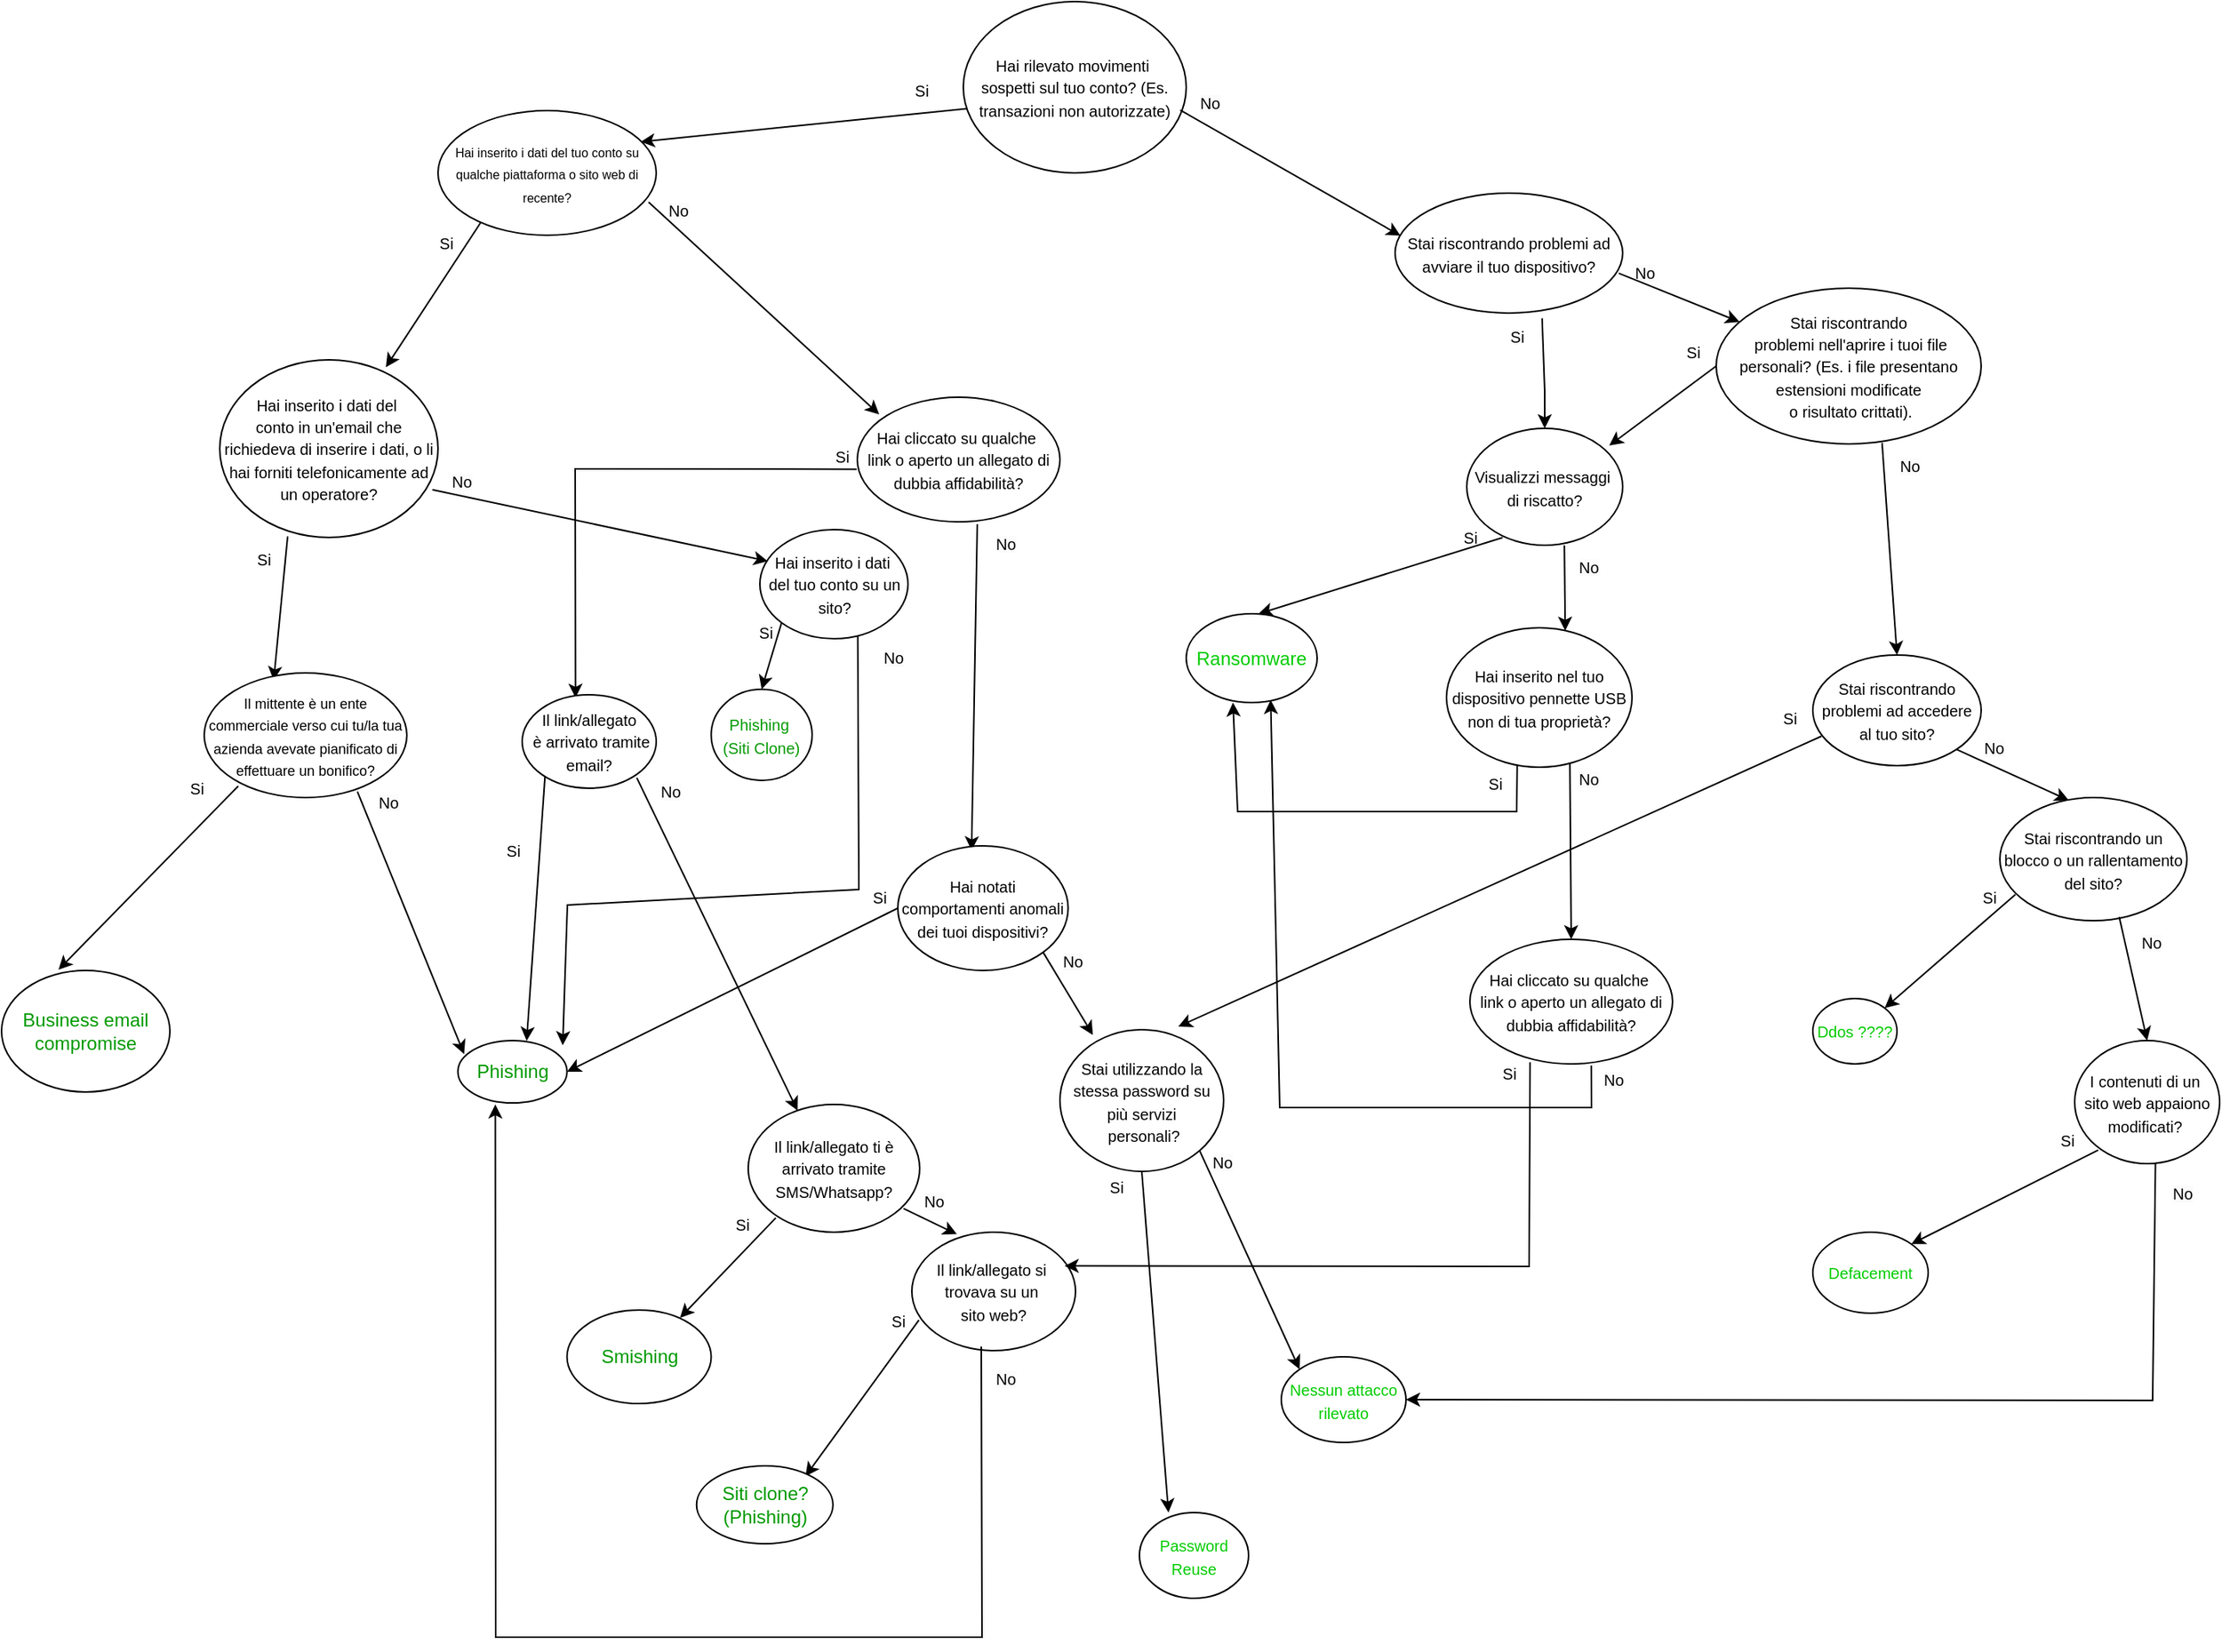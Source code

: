 <mxfile version="24.6.5" type="github">
  <diagram name="Pagina-1" id="C2TrevC_rkaqsCcJrRxx">
    <mxGraphModel dx="2033" dy="1589" grid="1" gridSize="10" guides="1" tooltips="1" connect="1" arrows="1" fold="1" page="1" pageScale="1" pageWidth="827" pageHeight="1169" math="0" shadow="0">
      <root>
        <mxCell id="0" />
        <mxCell id="1" parent="0" />
        <mxCell id="TMiehQ8rS3ajYmThUONe-1" value="&lt;font style=&quot;font-size: 10px;&quot;&gt;Hai rilevato movimenti&amp;nbsp;&lt;/font&gt;&lt;div&gt;&lt;font style=&quot;font-size: 10px;&quot;&gt;sospetti sul tuo conto? (Es. transazioni non autorizzate)&lt;/font&gt;&lt;/div&gt;" style="ellipse;whiteSpace=wrap;html=1;" parent="1" vertex="1">
          <mxGeometry x="467" y="-90" width="143" height="110" as="geometry" />
        </mxCell>
        <mxCell id="TMiehQ8rS3ajYmThUONe-2" value="&lt;span style=&quot;font-size: 10px;&quot;&gt;Stai riscontrando problemi ad avviare il tuo dispositivo?&lt;/span&gt;" style="ellipse;whiteSpace=wrap;html=1;" parent="1" vertex="1">
          <mxGeometry x="744" y="33" width="146" height="77" as="geometry" />
        </mxCell>
        <mxCell id="TMiehQ8rS3ajYmThUONe-3" value="&lt;font style=&quot;font-size: 8px;&quot;&gt;Hai inserito i dati del tuo conto su qualche piattaforma o sito web di recente?&lt;/font&gt;" style="ellipse;whiteSpace=wrap;html=1;" parent="1" vertex="1">
          <mxGeometry x="130" y="-20" width="140" height="80" as="geometry" />
        </mxCell>
        <mxCell id="TMiehQ8rS3ajYmThUONe-4" value="" style="endArrow=classic;html=1;rounded=0;exitX=0.016;exitY=0.625;exitDx=0;exitDy=0;exitPerimeter=0;entryX=0.929;entryY=0.25;entryDx=0;entryDy=0;entryPerimeter=0;" parent="1" source="TMiehQ8rS3ajYmThUONe-1" target="TMiehQ8rS3ajYmThUONe-3" edge="1">
          <mxGeometry width="50" height="50" relative="1" as="geometry">
            <mxPoint x="330" y="200" as="sourcePoint" />
            <mxPoint x="300" y="130" as="targetPoint" />
          </mxGeometry>
        </mxCell>
        <mxCell id="TMiehQ8rS3ajYmThUONe-5" value="" style="endArrow=classic;html=1;rounded=0;exitX=0.973;exitY=0.633;exitDx=0;exitDy=0;exitPerimeter=0;entryX=0.024;entryY=0.355;entryDx=0;entryDy=0;entryPerimeter=0;" parent="1" source="TMiehQ8rS3ajYmThUONe-1" target="TMiehQ8rS3ajYmThUONe-2" edge="1">
          <mxGeometry width="50" height="50" relative="1" as="geometry">
            <mxPoint x="483" y="130" as="sourcePoint" />
            <mxPoint x="420" y="152" as="targetPoint" />
          </mxGeometry>
        </mxCell>
        <mxCell id="TMiehQ8rS3ajYmThUONe-6" value="&lt;font style=&quot;font-size: 10px;&quot;&gt;Si&lt;/font&gt;" style="text;html=1;align=center;verticalAlign=middle;resizable=0;points=[];autosize=1;strokeColor=none;fillColor=none;" parent="1" vertex="1">
          <mxGeometry x="425" y="-48" width="30" height="30" as="geometry" />
        </mxCell>
        <mxCell id="TMiehQ8rS3ajYmThUONe-7" value="&lt;span style=&quot;color: rgb(0, 0, 0); font-family: Helvetica; font-size: 10px; font-style: normal; font-variant-ligatures: normal; font-variant-caps: normal; font-weight: 400; letter-spacing: normal; orphans: 2; text-align: center; text-indent: 0px; text-transform: none; widows: 2; word-spacing: 0px; -webkit-text-stroke-width: 0px; white-space: nowrap; background-color: rgb(251, 251, 251); text-decoration-thickness: initial; text-decoration-style: initial; text-decoration-color: initial; display: inline !important; float: none;&quot;&gt;No&lt;/span&gt;" style="text;whiteSpace=wrap;html=1;" parent="1" vertex="1">
          <mxGeometry x="617" y="-39" width="20" height="18" as="geometry" />
        </mxCell>
        <mxCell id="TMiehQ8rS3ajYmThUONe-8" value="&lt;font style=&quot;font-size: 10px;&quot;&gt;Si&lt;/font&gt;" style="text;html=1;align=center;verticalAlign=middle;resizable=0;points=[];autosize=1;strokeColor=none;fillColor=none;" parent="1" vertex="1">
          <mxGeometry x="120" y="50" width="30" height="30" as="geometry" />
        </mxCell>
        <mxCell id="TMiehQ8rS3ajYmThUONe-9" value="" style="endArrow=classic;html=1;rounded=0;exitX=0.195;exitY=0.9;exitDx=0;exitDy=0;exitPerimeter=0;entryX=0.761;entryY=0.042;entryDx=0;entryDy=0;entryPerimeter=0;" parent="1" source="TMiehQ8rS3ajYmThUONe-3" edge="1" target="_5rvxyNiYHPKeLXy1PwG-7">
          <mxGeometry width="50" height="50" relative="1" as="geometry">
            <mxPoint x="202" y="160" as="sourcePoint" />
            <mxPoint x="160" y="200" as="targetPoint" />
          </mxGeometry>
        </mxCell>
        <mxCell id="_5rvxyNiYHPKeLXy1PwG-1" value="&lt;font style=&quot;font-size: 10px;&quot;&gt;Si&lt;/font&gt;" style="text;html=1;align=center;verticalAlign=middle;resizable=0;points=[];autosize=1;strokeColor=none;fillColor=none;" vertex="1" parent="1">
          <mxGeometry x="920" y="120" width="30" height="30" as="geometry" />
        </mxCell>
        <mxCell id="_5rvxyNiYHPKeLXy1PwG-2" value="" style="endArrow=classic;html=1;rounded=0;exitX=0.646;exitY=1.043;exitDx=0;exitDy=0;exitPerimeter=0;entryX=0.5;entryY=0;entryDx=0;entryDy=0;" edge="1" parent="1" source="TMiehQ8rS3ajYmThUONe-2" target="_5rvxyNiYHPKeLXy1PwG-59">
          <mxGeometry width="50" height="50" relative="1" as="geometry">
            <mxPoint x="575.5" y="166" as="sourcePoint" />
            <mxPoint x="560" y="211" as="targetPoint" />
            <Array as="points">
              <mxPoint x="840" y="160" />
            </Array>
          </mxGeometry>
        </mxCell>
        <mxCell id="_5rvxyNiYHPKeLXy1PwG-3" value="&lt;span style=&quot;color: rgb(0, 0, 0); font-family: Helvetica; font-size: 10px; font-style: normal; font-variant-ligatures: normal; font-variant-caps: normal; font-weight: 400; letter-spacing: normal; orphans: 2; text-align: center; text-indent: 0px; text-transform: none; widows: 2; word-spacing: 0px; -webkit-text-stroke-width: 0px; white-space: nowrap; background-color: rgb(251, 251, 251); text-decoration-thickness: initial; text-decoration-style: initial; text-decoration-color: initial; display: inline !important; float: none;&quot;&gt;No&lt;/span&gt;" style="text;whiteSpace=wrap;html=1;" vertex="1" parent="1">
          <mxGeometry x="275.88" y="30" width="20" height="20" as="geometry" />
        </mxCell>
        <mxCell id="_5rvxyNiYHPKeLXy1PwG-5" value="" style="endArrow=classic;html=1;rounded=0;exitX=0.965;exitY=0.735;exitDx=0;exitDy=0;exitPerimeter=0;entryX=0.108;entryY=0.138;entryDx=0;entryDy=0;entryPerimeter=0;" edge="1" parent="1" source="TMiehQ8rS3ajYmThUONe-3" target="_5rvxyNiYHPKeLXy1PwG-6">
          <mxGeometry width="50" height="50" relative="1" as="geometry">
            <mxPoint x="287" y="160" as="sourcePoint" />
            <mxPoint x="310" y="200" as="targetPoint" />
          </mxGeometry>
        </mxCell>
        <mxCell id="_5rvxyNiYHPKeLXy1PwG-6" value="&lt;span style=&quot;font-size: 10px;&quot;&gt;Hai cliccato su qualche&amp;nbsp;&lt;/span&gt;&lt;div&gt;&lt;span style=&quot;font-size: 10px;&quot;&gt;link o aperto un allegato di dubbia affidabilità?&lt;/span&gt;&lt;/div&gt;" style="ellipse;whiteSpace=wrap;html=1;" vertex="1" parent="1">
          <mxGeometry x="399" y="164" width="130" height="80" as="geometry" />
        </mxCell>
        <mxCell id="_5rvxyNiYHPKeLXy1PwG-7" value="&lt;font style=&quot;font-size: 10px;&quot;&gt;Hai inserito i dati del&amp;nbsp;&lt;/font&gt;&lt;div&gt;&lt;font style=&quot;font-size: 10px;&quot;&gt;conto in un&#39;email che richiedeva di inserire&amp;nbsp;&lt;/font&gt;&lt;span style=&quot;font-size: 10px; background-color: initial;&quot;&gt;i dati, o li hai forniti telefonicamente ad un operatore?&lt;/span&gt;&lt;/div&gt;" style="ellipse;whiteSpace=wrap;html=1;" vertex="1" parent="1">
          <mxGeometry x="-10" y="140" width="140" height="114" as="geometry" />
        </mxCell>
        <mxCell id="_5rvxyNiYHPKeLXy1PwG-8" value="&lt;span style=&quot;color: rgb(0, 0, 0); font-family: Helvetica; font-size: 10px; font-style: normal; font-variant-ligatures: normal; font-variant-caps: normal; font-weight: 400; letter-spacing: normal; orphans: 2; text-align: center; text-indent: 0px; text-transform: none; widows: 2; word-spacing: 0px; -webkit-text-stroke-width: 0px; white-space: nowrap; background-color: rgb(251, 251, 251); text-decoration-thickness: initial; text-decoration-style: initial; text-decoration-color: initial; display: inline !important; float: none;&quot;&gt;No&lt;/span&gt;" style="text;whiteSpace=wrap;html=1;" vertex="1" parent="1">
          <mxGeometry x="896" y="70" width="20" height="20" as="geometry" />
        </mxCell>
        <mxCell id="_5rvxyNiYHPKeLXy1PwG-10" value="" style="endArrow=classic;html=1;rounded=0;exitX=0.983;exitY=0.668;exitDx=0;exitDy=0;exitPerimeter=0;" edge="1" parent="1" source="TMiehQ8rS3ajYmThUONe-2" target="_5rvxyNiYHPKeLXy1PwG-119">
          <mxGeometry width="50" height="50" relative="1" as="geometry">
            <mxPoint x="700" y="173" as="sourcePoint" />
            <mxPoint x="732" y="217" as="targetPoint" />
          </mxGeometry>
        </mxCell>
        <mxCell id="_5rvxyNiYHPKeLXy1PwG-11" value="" style="endArrow=classic;html=1;rounded=0;exitX=-0.003;exitY=0.578;exitDx=0;exitDy=0;exitPerimeter=0;entryX=0.398;entryY=0.032;entryDx=0;entryDy=0;entryPerimeter=0;" edge="1" parent="1" source="_5rvxyNiYHPKeLXy1PwG-6" target="_5rvxyNiYHPKeLXy1PwG-27">
          <mxGeometry width="50" height="50" relative="1" as="geometry">
            <mxPoint x="330" y="253" as="sourcePoint" />
            <mxPoint x="320" y="310" as="targetPoint" />
            <Array as="points">
              <mxPoint x="218" y="210" />
            </Array>
          </mxGeometry>
        </mxCell>
        <mxCell id="_5rvxyNiYHPKeLXy1PwG-13" value="&lt;span style=&quot;font-size: 10px;&quot;&gt;Hai inserito i dati&amp;nbsp;&lt;/span&gt;&lt;div&gt;&lt;span style=&quot;font-size: 10px;&quot;&gt;del tuo conto su un sito?&lt;/span&gt;&lt;/div&gt;" style="ellipse;whiteSpace=wrap;html=1;" vertex="1" parent="1">
          <mxGeometry x="336.5" y="249" width="95" height="70" as="geometry" />
        </mxCell>
        <mxCell id="_5rvxyNiYHPKeLXy1PwG-14" value="" style="endArrow=classic;html=1;rounded=0;exitX=0.311;exitY=0.994;exitDx=0;exitDy=0;exitPerimeter=0;entryX=0.343;entryY=0.06;entryDx=0;entryDy=0;entryPerimeter=0;" edge="1" parent="1" source="_5rvxyNiYHPKeLXy1PwG-7" target="_5rvxyNiYHPKeLXy1PwG-15">
          <mxGeometry width="50" height="50" relative="1" as="geometry">
            <mxPoint x="72" y="274" as="sourcePoint" />
            <mxPoint x="68" y="319" as="targetPoint" />
          </mxGeometry>
        </mxCell>
        <mxCell id="_5rvxyNiYHPKeLXy1PwG-15" value="&lt;font style=&quot;font-size: 9px;&quot;&gt;Il mittente è un ente commerciale verso cui tu/la tua azienda avevate pianificato di effettuare un bonifico?&lt;/font&gt;" style="ellipse;whiteSpace=wrap;html=1;" vertex="1" parent="1">
          <mxGeometry x="-20" y="341" width="130" height="80" as="geometry" />
        </mxCell>
        <mxCell id="_5rvxyNiYHPKeLXy1PwG-16" value="&lt;font style=&quot;font-size: 10px;&quot;&gt;Si&lt;/font&gt;" style="text;html=1;align=center;verticalAlign=middle;resizable=0;points=[];autosize=1;strokeColor=none;fillColor=none;" vertex="1" parent="1">
          <mxGeometry x="3" y="253" width="30" height="30" as="geometry" />
        </mxCell>
        <mxCell id="_5rvxyNiYHPKeLXy1PwG-18" value="" style="endArrow=classic;html=1;rounded=0;exitX=0.756;exitY=0.952;exitDx=0;exitDy=0;exitPerimeter=0;entryX=0.057;entryY=0.218;entryDx=0;entryDy=0;entryPerimeter=0;" edge="1" parent="1" source="_5rvxyNiYHPKeLXy1PwG-15" target="_5rvxyNiYHPKeLXy1PwG-26">
          <mxGeometry width="50" height="50" relative="1" as="geometry">
            <mxPoint x="147" y="390" as="sourcePoint" />
            <mxPoint x="170" y="430" as="targetPoint" />
          </mxGeometry>
        </mxCell>
        <mxCell id="_5rvxyNiYHPKeLXy1PwG-19" value="" style="endArrow=classic;html=1;rounded=0;exitX=0.974;exitY=0.731;exitDx=0;exitDy=0;exitPerimeter=0;entryX=0.053;entryY=0.289;entryDx=0;entryDy=0;entryPerimeter=0;" edge="1" parent="1" source="_5rvxyNiYHPKeLXy1PwG-7" target="_5rvxyNiYHPKeLXy1PwG-13">
          <mxGeometry width="50" height="50" relative="1" as="geometry">
            <mxPoint x="200" y="260" as="sourcePoint" />
            <mxPoint x="270" y="300" as="targetPoint" />
          </mxGeometry>
        </mxCell>
        <mxCell id="_5rvxyNiYHPKeLXy1PwG-20" value="&lt;span style=&quot;color: rgb(0, 0, 0); font-family: Helvetica; font-size: 10px; font-style: normal; font-variant-ligatures: normal; font-variant-caps: normal; font-weight: 400; letter-spacing: normal; orphans: 2; text-align: center; text-indent: 0px; text-transform: none; widows: 2; word-spacing: 0px; -webkit-text-stroke-width: 0px; white-space: nowrap; background-color: rgb(251, 251, 251); text-decoration-thickness: initial; text-decoration-style: initial; text-decoration-color: initial; display: inline !important; float: none;&quot;&gt;No&lt;/span&gt;" style="text;whiteSpace=wrap;html=1;" vertex="1" parent="1">
          <mxGeometry x="137" y="204" width="20" height="20" as="geometry" />
        </mxCell>
        <mxCell id="_5rvxyNiYHPKeLXy1PwG-22" value="&lt;span style=&quot;color: rgb(0, 0, 0); font-family: Helvetica; font-size: 10px; font-style: normal; font-variant-ligatures: normal; font-variant-caps: normal; font-weight: 400; letter-spacing: normal; orphans: 2; text-align: center; text-indent: 0px; text-transform: none; widows: 2; word-spacing: 0px; -webkit-text-stroke-width: 0px; white-space: nowrap; background-color: rgb(251, 251, 251); text-decoration-thickness: initial; text-decoration-style: initial; text-decoration-color: initial; display: inline !important; float: none;&quot;&gt;No&lt;/span&gt;" style="text;whiteSpace=wrap;html=1;" vertex="1" parent="1">
          <mxGeometry x="90" y="410" width="20" height="20" as="geometry" />
        </mxCell>
        <mxCell id="_5rvxyNiYHPKeLXy1PwG-23" value="" style="endArrow=classic;html=1;rounded=0;exitX=0.168;exitY=0.908;exitDx=0;exitDy=0;exitPerimeter=0;entryX=0.338;entryY=-0.006;entryDx=0;entryDy=0;entryPerimeter=0;" edge="1" parent="1" source="_5rvxyNiYHPKeLXy1PwG-15" target="_5rvxyNiYHPKeLXy1PwG-25">
          <mxGeometry width="50" height="50" relative="1" as="geometry">
            <mxPoint x="68" y="395" as="sourcePoint" />
            <mxPoint x="64" y="440" as="targetPoint" />
          </mxGeometry>
        </mxCell>
        <mxCell id="_5rvxyNiYHPKeLXy1PwG-24" value="&lt;font style=&quot;font-size: 10px;&quot;&gt;Si&lt;/font&gt;" style="text;html=1;align=center;verticalAlign=middle;resizable=0;points=[];autosize=1;strokeColor=none;fillColor=none;" vertex="1" parent="1">
          <mxGeometry x="-40" y="400" width="30" height="30" as="geometry" />
        </mxCell>
        <mxCell id="_5rvxyNiYHPKeLXy1PwG-25" value="&lt;font style=&quot;font-size: 12px;&quot; color=&quot;#009900&quot;&gt;Business email compromise&lt;/font&gt;" style="ellipse;whiteSpace=wrap;html=1;" vertex="1" parent="1">
          <mxGeometry x="-150" y="532" width="108" height="78" as="geometry" />
        </mxCell>
        <mxCell id="_5rvxyNiYHPKeLXy1PwG-26" value="&lt;font color=&quot;#009900&quot;&gt;Phishing&lt;/font&gt;" style="ellipse;whiteSpace=wrap;html=1;" vertex="1" parent="1">
          <mxGeometry x="142.76" y="577" width="70" height="40" as="geometry" />
        </mxCell>
        <mxCell id="_5rvxyNiYHPKeLXy1PwG-27" value="&lt;span style=&quot;font-size: 10px;&quot;&gt;Il link/allegato&lt;/span&gt;&lt;div&gt;&lt;span style=&quot;font-size: 10px;&quot;&gt;&amp;nbsp;è arrivato tramite email?&lt;/span&gt;&lt;/div&gt;" style="ellipse;whiteSpace=wrap;html=1;" vertex="1" parent="1">
          <mxGeometry x="184" y="355" width="86" height="60" as="geometry" />
        </mxCell>
        <mxCell id="_5rvxyNiYHPKeLXy1PwG-34" value="&lt;font style=&quot;font-size: 10px;&quot;&gt;Si&lt;/font&gt;" style="text;html=1;align=center;verticalAlign=middle;resizable=0;points=[];autosize=1;strokeColor=none;fillColor=none;" vertex="1" parent="1">
          <mxGeometry x="374" y="186.5" width="30" height="30" as="geometry" />
        </mxCell>
        <mxCell id="_5rvxyNiYHPKeLXy1PwG-35" value="" style="endArrow=classic;html=1;rounded=0;exitX=0.17;exitY=0.878;exitDx=0;exitDy=0;entryX=0.63;entryY=0.005;entryDx=0;entryDy=0;entryPerimeter=0;exitPerimeter=0;" edge="1" parent="1" source="_5rvxyNiYHPKeLXy1PwG-27" target="_5rvxyNiYHPKeLXy1PwG-26">
          <mxGeometry width="50" height="50" relative="1" as="geometry">
            <mxPoint x="284" y="369.5" as="sourcePoint" />
            <mxPoint x="220" y="420" as="targetPoint" />
          </mxGeometry>
        </mxCell>
        <mxCell id="_5rvxyNiYHPKeLXy1PwG-36" value="" style="endArrow=classic;html=1;rounded=0;exitX=0.855;exitY=0.889;exitDx=0;exitDy=0;entryX=0.288;entryY=0.049;entryDx=0;entryDy=0;entryPerimeter=0;exitPerimeter=0;" edge="1" parent="1" source="_5rvxyNiYHPKeLXy1PwG-27" target="_5rvxyNiYHPKeLXy1PwG-37">
          <mxGeometry width="50" height="50" relative="1" as="geometry">
            <mxPoint x="350" y="368.32" as="sourcePoint" />
            <mxPoint x="380" y="420" as="targetPoint" />
          </mxGeometry>
        </mxCell>
        <mxCell id="_5rvxyNiYHPKeLXy1PwG-37" value="&lt;span style=&quot;font-size: 10px;&quot;&gt;Il link/allegato ti è arrivato tramite SMS/Whatsapp?&lt;/span&gt;" style="ellipse;whiteSpace=wrap;html=1;" vertex="1" parent="1">
          <mxGeometry x="329" y="618" width="110" height="82" as="geometry" />
        </mxCell>
        <mxCell id="_5rvxyNiYHPKeLXy1PwG-38" value="&lt;font style=&quot;font-size: 10px;&quot;&gt;Si&lt;/font&gt;" style="text;html=1;align=center;verticalAlign=middle;resizable=0;points=[];autosize=1;strokeColor=none;fillColor=none;" vertex="1" parent="1">
          <mxGeometry x="162.76" y="440" width="30" height="30" as="geometry" />
        </mxCell>
        <mxCell id="_5rvxyNiYHPKeLXy1PwG-39" value="" style="endArrow=classic;html=1;rounded=0;exitX=0.161;exitY=0.888;exitDx=0;exitDy=0;exitPerimeter=0;entryX=0.784;entryY=0.083;entryDx=0;entryDy=0;entryPerimeter=0;" edge="1" parent="1" source="_5rvxyNiYHPKeLXy1PwG-37" target="_5rvxyNiYHPKeLXy1PwG-40">
          <mxGeometry width="50" height="50" relative="1" as="geometry">
            <mxPoint x="366" y="480" as="sourcePoint" />
            <mxPoint x="340" y="530" as="targetPoint" />
          </mxGeometry>
        </mxCell>
        <mxCell id="_5rvxyNiYHPKeLXy1PwG-40" value="&lt;font color=&quot;#009900&quot;&gt;Smishing&lt;/font&gt;" style="ellipse;whiteSpace=wrap;html=1;" vertex="1" parent="1">
          <mxGeometry x="212.76" y="750" width="92.5" height="60" as="geometry" />
        </mxCell>
        <mxCell id="_5rvxyNiYHPKeLXy1PwG-41" value="" style="endArrow=classic;html=1;rounded=0;exitX=0;exitY=1;exitDx=0;exitDy=0;entryX=0.5;entryY=0;entryDx=0;entryDy=0;" edge="1" parent="1" source="_5rvxyNiYHPKeLXy1PwG-13" target="_5rvxyNiYHPKeLXy1PwG-96">
          <mxGeometry width="50" height="50" relative="1" as="geometry">
            <mxPoint x="392" y="350.5" as="sourcePoint" />
            <mxPoint x="300" y="510" as="targetPoint" />
          </mxGeometry>
        </mxCell>
        <mxCell id="_5rvxyNiYHPKeLXy1PwG-44" value="&lt;font style=&quot;font-size: 10px;&quot;&gt;Si&lt;/font&gt;" style="text;html=1;align=center;verticalAlign=middle;resizable=0;points=[];autosize=1;strokeColor=none;fillColor=none;" vertex="1" parent="1">
          <mxGeometry x="324.63" y="299.5" width="30" height="30" as="geometry" />
        </mxCell>
        <mxCell id="_5rvxyNiYHPKeLXy1PwG-45" value="&lt;font style=&quot;font-size: 10px;&quot;&gt;Si&lt;/font&gt;" style="text;html=1;align=center;verticalAlign=middle;resizable=0;points=[];autosize=1;strokeColor=none;fillColor=none;" vertex="1" parent="1">
          <mxGeometry x="310" y="680" width="30" height="30" as="geometry" />
        </mxCell>
        <mxCell id="_5rvxyNiYHPKeLXy1PwG-46" value="&lt;span style=&quot;color: rgb(0, 0, 0); font-family: Helvetica; font-size: 10px; font-style: normal; font-variant-ligatures: normal; font-variant-caps: normal; font-weight: 400; letter-spacing: normal; orphans: 2; text-align: center; text-indent: 0px; text-transform: none; widows: 2; word-spacing: 0px; -webkit-text-stroke-width: 0px; white-space: nowrap; background-color: rgb(251, 251, 251); text-decoration-thickness: initial; text-decoration-style: initial; text-decoration-color: initial; display: inline !important; float: none;&quot;&gt;No&lt;/span&gt;" style="text;whiteSpace=wrap;html=1;" vertex="1" parent="1">
          <mxGeometry x="270.88" y="403" width="20" height="20" as="geometry" />
        </mxCell>
        <mxCell id="_5rvxyNiYHPKeLXy1PwG-47" value="" style="endArrow=classic;html=1;rounded=0;exitX=0.906;exitY=0.815;exitDx=0;exitDy=0;exitPerimeter=0;entryX=0.275;entryY=0.017;entryDx=0;entryDy=0;entryPerimeter=0;" edge="1" parent="1" source="_5rvxyNiYHPKeLXy1PwG-37" target="_5rvxyNiYHPKeLXy1PwG-48">
          <mxGeometry width="50" height="50" relative="1" as="geometry">
            <mxPoint x="449" y="480" as="sourcePoint" />
            <mxPoint x="485" y="549" as="targetPoint" />
          </mxGeometry>
        </mxCell>
        <mxCell id="_5rvxyNiYHPKeLXy1PwG-48" value="&lt;span style=&quot;font-size: 10px;&quot;&gt;Il link/allegato si&amp;nbsp;&lt;/span&gt;&lt;div&gt;&lt;span style=&quot;font-size: 10px;&quot;&gt;trovava su un&amp;nbsp;&lt;/span&gt;&lt;/div&gt;&lt;div&gt;&lt;span style=&quot;font-size: 10px;&quot;&gt;sito web?&lt;/span&gt;&lt;/div&gt;" style="ellipse;whiteSpace=wrap;html=1;" vertex="1" parent="1">
          <mxGeometry x="434" y="700" width="105" height="76" as="geometry" />
        </mxCell>
        <mxCell id="_5rvxyNiYHPKeLXy1PwG-49" value="" style="endArrow=classic;html=1;rounded=0;exitX=0.043;exitY=0.743;exitDx=0;exitDy=0;exitPerimeter=0;entryX=0.798;entryY=0.134;entryDx=0;entryDy=0;entryPerimeter=0;" edge="1" parent="1" source="_5rvxyNiYHPKeLXy1PwG-48" target="_5rvxyNiYHPKeLXy1PwG-50">
          <mxGeometry width="50" height="50" relative="1" as="geometry">
            <mxPoint x="460" y="600" as="sourcePoint" />
            <mxPoint x="432" y="639" as="targetPoint" />
          </mxGeometry>
        </mxCell>
        <mxCell id="_5rvxyNiYHPKeLXy1PwG-50" value="&lt;font color=&quot;#009900&quot;&gt;Siti clone? (Phishing)&lt;/font&gt;" style="ellipse;whiteSpace=wrap;html=1;" vertex="1" parent="1">
          <mxGeometry x="295.88" y="850" width="87.5" height="50" as="geometry" />
        </mxCell>
        <mxCell id="_5rvxyNiYHPKeLXy1PwG-53" value="&lt;font style=&quot;font-size: 10px;&quot;&gt;Si&lt;/font&gt;" style="text;html=1;align=center;verticalAlign=middle;resizable=0;points=[];autosize=1;strokeColor=none;fillColor=none;" vertex="1" parent="1">
          <mxGeometry x="410" y="742" width="30" height="30" as="geometry" />
        </mxCell>
        <mxCell id="_5rvxyNiYHPKeLXy1PwG-57" value="" style="endArrow=classic;html=1;rounded=0;entryX=0.343;entryY=1.024;entryDx=0;entryDy=0;entryPerimeter=0;exitX=0.424;exitY=0.965;exitDx=0;exitDy=0;exitPerimeter=0;" edge="1" parent="1" source="_5rvxyNiYHPKeLXy1PwG-48" target="_5rvxyNiYHPKeLXy1PwG-26">
          <mxGeometry width="50" height="50" relative="1" as="geometry">
            <mxPoint x="480" y="780" as="sourcePoint" />
            <mxPoint x="169.12" y="605.0" as="targetPoint" />
            <Array as="points">
              <mxPoint x="479" y="960" />
              <mxPoint x="167" y="960" />
            </Array>
          </mxGeometry>
        </mxCell>
        <mxCell id="_5rvxyNiYHPKeLXy1PwG-59" value="&lt;span style=&quot;font-size: 10px;&quot;&gt;Visualizzi messaggi&amp;nbsp;&lt;/span&gt;&lt;div&gt;&lt;span style=&quot;font-size: 10px;&quot;&gt;di riscatto?&lt;/span&gt;&lt;/div&gt;" style="ellipse;whiteSpace=wrap;html=1;" vertex="1" parent="1">
          <mxGeometry x="790" y="184" width="100" height="75" as="geometry" />
        </mxCell>
        <mxCell id="_5rvxyNiYHPKeLXy1PwG-61" value="&lt;span style=&quot;font-size: 10px;&quot;&gt;Stai riscontrando problemi ad accedere al tuo sito?&lt;/span&gt;" style="ellipse;whiteSpace=wrap;html=1;" vertex="1" parent="1">
          <mxGeometry x="1012" y="329.5" width="108" height="71" as="geometry" />
        </mxCell>
        <mxCell id="_5rvxyNiYHPKeLXy1PwG-63" value="" style="endArrow=classic;html=1;rounded=0;exitX=0.229;exitY=0.935;exitDx=0;exitDy=0;exitPerimeter=0;entryX=0.553;entryY=0;entryDx=0;entryDy=0;entryPerimeter=0;" edge="1" parent="1" source="_5rvxyNiYHPKeLXy1PwG-59" target="_5rvxyNiYHPKeLXy1PwG-64">
          <mxGeometry width="50" height="50" relative="1" as="geometry">
            <mxPoint x="525.0" y="254.998" as="sourcePoint" />
            <mxPoint x="520" y="280" as="targetPoint" />
          </mxGeometry>
        </mxCell>
        <mxCell id="_5rvxyNiYHPKeLXy1PwG-64" value="&lt;font style=&quot;font-size: 12px;&quot; color=&quot;#00cc00&quot;&gt;Ransomware&lt;/font&gt;" style="ellipse;whiteSpace=wrap;html=1;" vertex="1" parent="1">
          <mxGeometry x="610" y="303" width="84" height="57" as="geometry" />
        </mxCell>
        <mxCell id="_5rvxyNiYHPKeLXy1PwG-65" value="&lt;span style=&quot;color: rgb(0, 0, 0); font-family: Helvetica; font-size: 10px; font-style: normal; font-variant-ligatures: normal; font-variant-caps: normal; font-weight: 400; letter-spacing: normal; orphans: 2; text-align: center; text-indent: 0px; text-transform: none; widows: 2; word-spacing: 0px; -webkit-text-stroke-width: 0px; white-space: nowrap; background-color: rgb(251, 251, 251); text-decoration-thickness: initial; text-decoration-style: initial; text-decoration-color: initial; display: inline !important; float: none;&quot;&gt;No&lt;/span&gt;" style="text;whiteSpace=wrap;html=1;" vertex="1" parent="1">
          <mxGeometry x="485.5" y="780" width="2" as="geometry" />
        </mxCell>
        <mxCell id="_5rvxyNiYHPKeLXy1PwG-68" value="&lt;font style=&quot;font-size: 10px;&quot;&gt;Si&lt;/font&gt;" style="text;html=1;align=center;verticalAlign=middle;resizable=0;points=[];autosize=1;strokeColor=none;fillColor=none;" vertex="1" parent="1">
          <mxGeometry x="777" y="239" width="30" height="30" as="geometry" />
        </mxCell>
        <mxCell id="_5rvxyNiYHPKeLXy1PwG-69" value="" style="endArrow=classic;html=1;rounded=0;exitX=1;exitY=1;exitDx=0;exitDy=0;entryX=0.368;entryY=0.022;entryDx=0;entryDy=0;entryPerimeter=0;" edge="1" parent="1" source="_5rvxyNiYHPKeLXy1PwG-61" target="_5rvxyNiYHPKeLXy1PwG-70">
          <mxGeometry width="50" height="50" relative="1" as="geometry">
            <mxPoint x="769.78" y="246.5" as="sourcePoint" />
            <mxPoint x="1140" y="380" as="targetPoint" />
          </mxGeometry>
        </mxCell>
        <mxCell id="_5rvxyNiYHPKeLXy1PwG-70" value="&lt;span style=&quot;font-size: 10px;&quot;&gt;Stai riscontrando un blocco o un rallentamento del sito?&lt;/span&gt;" style="ellipse;whiteSpace=wrap;html=1;" vertex="1" parent="1">
          <mxGeometry x="1132" y="421" width="120" height="79" as="geometry" />
        </mxCell>
        <mxCell id="_5rvxyNiYHPKeLXy1PwG-72" value="" style="endArrow=classic;html=1;rounded=0;exitX=0.626;exitY=1.001;exitDx=0;exitDy=0;exitPerimeter=0;entryX=0.64;entryY=0.021;entryDx=0;entryDy=0;entryPerimeter=0;" edge="1" parent="1" source="_5rvxyNiYHPKeLXy1PwG-59" target="_5rvxyNiYHPKeLXy1PwG-75">
          <mxGeometry width="50" height="50" relative="1" as="geometry">
            <mxPoint x="580" y="316" as="sourcePoint" />
            <mxPoint x="590" y="380" as="targetPoint" />
          </mxGeometry>
        </mxCell>
        <mxCell id="_5rvxyNiYHPKeLXy1PwG-75" value="&lt;span style=&quot;font-size: 10px;&quot;&gt;Hai inserito nel tuo dispositivo pennette USB non di tua proprietà?&lt;/span&gt;" style="ellipse;whiteSpace=wrap;html=1;" vertex="1" parent="1">
          <mxGeometry x="777" y="312" width="119" height="89.5" as="geometry" />
        </mxCell>
        <mxCell id="_5rvxyNiYHPKeLXy1PwG-76" value="&lt;span style=&quot;color: rgb(0, 0, 0); font-family: Helvetica; font-size: 10px; font-style: normal; font-variant-ligatures: normal; font-variant-caps: normal; font-weight: 400; letter-spacing: normal; orphans: 2; text-align: center; text-indent: 0px; text-transform: none; widows: 2; word-spacing: 0px; -webkit-text-stroke-width: 0px; white-space: nowrap; background-color: rgb(251, 251, 251); text-decoration-thickness: initial; text-decoration-style: initial; text-decoration-color: initial; display: inline !important; float: none;&quot;&gt;No&lt;/span&gt;" style="text;whiteSpace=wrap;html=1;" vertex="1" parent="1">
          <mxGeometry x="860" y="259" width="20" height="20" as="geometry" />
        </mxCell>
        <mxCell id="_5rvxyNiYHPKeLXy1PwG-77" value="" style="endArrow=classic;html=1;rounded=0;exitX=0.381;exitY=0.989;exitDx=0;exitDy=0;exitPerimeter=0;" edge="1" parent="1" source="_5rvxyNiYHPKeLXy1PwG-75">
          <mxGeometry width="50" height="50" relative="1" as="geometry">
            <mxPoint x="573" y="427" as="sourcePoint" />
            <mxPoint x="640" y="360" as="targetPoint" />
            <Array as="points">
              <mxPoint x="822" y="430" />
              <mxPoint x="643" y="430" />
            </Array>
          </mxGeometry>
        </mxCell>
        <mxCell id="_5rvxyNiYHPKeLXy1PwG-84" value="&lt;span style=&quot;font-size: 10px;&quot;&gt;&lt;font color=&quot;#00cc00&quot;&gt;Ddos ????&lt;/font&gt;&lt;/span&gt;" style="ellipse;whiteSpace=wrap;html=1;" vertex="1" parent="1">
          <mxGeometry x="1012" y="550" width="54" height="42" as="geometry" />
        </mxCell>
        <mxCell id="_5rvxyNiYHPKeLXy1PwG-86" value="&lt;span style=&quot;font-size: 10px;&quot;&gt;I contenuti di un&amp;nbsp;&lt;/span&gt;&lt;div&gt;&lt;span style=&quot;font-size: 10px;&quot;&gt;sito web appaiono modificati?&amp;nbsp;&lt;/span&gt;&lt;/div&gt;" style="ellipse;whiteSpace=wrap;html=1;" vertex="1" parent="1">
          <mxGeometry x="1180" y="577" width="93" height="79" as="geometry" />
        </mxCell>
        <mxCell id="_5rvxyNiYHPKeLXy1PwG-88" value="" style="endArrow=classic;html=1;rounded=0;exitX=0.162;exitY=0.89;exitDx=0;exitDy=0;exitPerimeter=0;entryX=1;entryY=0;entryDx=0;entryDy=0;" edge="1" parent="1" source="_5rvxyNiYHPKeLXy1PwG-86" target="_5rvxyNiYHPKeLXy1PwG-90">
          <mxGeometry width="50" height="50" relative="1" as="geometry">
            <mxPoint x="740" y="518" as="sourcePoint" />
            <mxPoint x="680" y="610" as="targetPoint" />
          </mxGeometry>
        </mxCell>
        <mxCell id="_5rvxyNiYHPKeLXy1PwG-89" value="" style="endArrow=classic;html=1;rounded=0;entryX=1;entryY=0.5;entryDx=0;entryDy=0;exitX=0.557;exitY=0.996;exitDx=0;exitDy=0;exitPerimeter=0;" edge="1" parent="1" source="_5rvxyNiYHPKeLXy1PwG-86" target="_5rvxyNiYHPKeLXy1PwG-111">
          <mxGeometry width="50" height="50" relative="1" as="geometry">
            <mxPoint x="1230" y="680" as="sourcePoint" />
            <mxPoint x="1240" y="740" as="targetPoint" />
            <Array as="points">
              <mxPoint x="1230" y="808" />
            </Array>
          </mxGeometry>
        </mxCell>
        <mxCell id="_5rvxyNiYHPKeLXy1PwG-90" value="&lt;span style=&quot;font-size: 10px;&quot;&gt;&lt;font color=&quot;#00cc00&quot;&gt;Defacement&lt;/font&gt;&lt;/span&gt;" style="ellipse;whiteSpace=wrap;html=1;" vertex="1" parent="1">
          <mxGeometry x="1012" y="700" width="74" height="52" as="geometry" />
        </mxCell>
        <mxCell id="_5rvxyNiYHPKeLXy1PwG-94" value="&lt;span style=&quot;color: rgb(0, 0, 0); font-family: Helvetica; font-size: 10px; font-style: normal; font-variant-ligatures: normal; font-variant-caps: normal; font-weight: 400; letter-spacing: normal; orphans: 2; text-align: center; text-indent: 0px; text-transform: none; widows: 2; word-spacing: 0px; -webkit-text-stroke-width: 0px; white-space: nowrap; background-color: rgb(251, 251, 251); text-decoration-thickness: initial; text-decoration-style: initial; text-decoration-color: initial; display: inline !important; float: none;&quot;&gt;No&lt;/span&gt;" style="text;whiteSpace=wrap;html=1;" vertex="1" parent="1">
          <mxGeometry x="860" y="395" width="20" height="20" as="geometry" />
        </mxCell>
        <mxCell id="_5rvxyNiYHPKeLXy1PwG-96" value="&lt;font style=&quot;font-size: 10px;&quot; color=&quot;#009900&quot;&gt;Phishing&amp;nbsp;&lt;/font&gt;&lt;div&gt;&lt;font style=&quot;font-size: 10px;&quot; color=&quot;#009900&quot;&gt;(Siti Clone)&lt;/font&gt;&lt;/div&gt;" style="ellipse;whiteSpace=wrap;html=1;" vertex="1" parent="1">
          <mxGeometry x="305.25" y="351.5" width="64.75" height="58.5" as="geometry" />
        </mxCell>
        <mxCell id="_5rvxyNiYHPKeLXy1PwG-99" value="" style="endArrow=classic;html=1;rounded=0;exitX=0.661;exitY=0.972;exitDx=0;exitDy=0;exitPerimeter=0;" edge="1" parent="1" source="_5rvxyNiYHPKeLXy1PwG-13">
          <mxGeometry width="50" height="50" relative="1" as="geometry">
            <mxPoint x="370" y="360" as="sourcePoint" />
            <mxPoint x="210" y="580" as="targetPoint" />
            <Array as="points">
              <mxPoint x="400" y="480" />
              <mxPoint x="213" y="490" />
            </Array>
          </mxGeometry>
        </mxCell>
        <mxCell id="_5rvxyNiYHPKeLXy1PwG-100" value="&lt;span style=&quot;color: rgb(0, 0, 0); font-family: Helvetica; font-size: 10px; font-style: normal; font-variant-ligatures: normal; font-variant-caps: normal; font-weight: 400; letter-spacing: normal; orphans: 2; text-align: center; text-indent: 0px; text-transform: none; widows: 2; word-spacing: 0px; -webkit-text-stroke-width: 0px; white-space: nowrap; background-color: rgb(251, 251, 251); text-decoration-thickness: initial; text-decoration-style: initial; text-decoration-color: initial; display: inline !important; float: none;&quot;&gt;No&lt;/span&gt;" style="text;whiteSpace=wrap;html=1;" vertex="1" parent="1">
          <mxGeometry x="414" y="317" width="20" height="20" as="geometry" />
        </mxCell>
        <mxCell id="_5rvxyNiYHPKeLXy1PwG-101" value="" style="endArrow=classic;html=1;rounded=0;exitX=0.592;exitY=1.019;exitDx=0;exitDy=0;exitPerimeter=0;entryX=0.433;entryY=0.036;entryDx=0;entryDy=0;entryPerimeter=0;" edge="1" parent="1" source="_5rvxyNiYHPKeLXy1PwG-6" target="_5rvxyNiYHPKeLXy1PwG-106">
          <mxGeometry width="50" height="50" relative="1" as="geometry">
            <mxPoint x="425" y="249" as="sourcePoint" />
            <mxPoint x="476" y="450" as="targetPoint" />
          </mxGeometry>
        </mxCell>
        <mxCell id="_5rvxyNiYHPKeLXy1PwG-106" value="&lt;span style=&quot;font-size: 10px;&quot;&gt;Hai notati comportamenti anomali dei tuoi dispositivi?&lt;/span&gt;" style="ellipse;whiteSpace=wrap;html=1;" vertex="1" parent="1">
          <mxGeometry x="425" y="452" width="109.25" height="80" as="geometry" />
        </mxCell>
        <mxCell id="_5rvxyNiYHPKeLXy1PwG-108" value="" style="endArrow=classic;html=1;rounded=0;exitX=0;exitY=0.5;exitDx=0;exitDy=0;entryX=1;entryY=0.5;entryDx=0;entryDy=0;" edge="1" parent="1" source="_5rvxyNiYHPKeLXy1PwG-106" target="_5rvxyNiYHPKeLXy1PwG-26">
          <mxGeometry width="50" height="50" relative="1" as="geometry">
            <mxPoint x="414" y="492" as="sourcePoint" />
            <mxPoint x="377" y="576" as="targetPoint" />
          </mxGeometry>
        </mxCell>
        <mxCell id="_5rvxyNiYHPKeLXy1PwG-109" value="" style="endArrow=classic;html=1;rounded=0;exitX=1;exitY=1;exitDx=0;exitDy=0;entryX=0.201;entryY=0.037;entryDx=0;entryDy=0;entryPerimeter=0;" edge="1" parent="1" source="_5rvxyNiYHPKeLXy1PwG-106" target="_5rvxyNiYHPKeLXy1PwG-110">
          <mxGeometry width="50" height="50" relative="1" as="geometry">
            <mxPoint x="514" y="517" as="sourcePoint" />
            <mxPoint x="540" y="630" as="targetPoint" />
          </mxGeometry>
        </mxCell>
        <mxCell id="_5rvxyNiYHPKeLXy1PwG-110" value="&lt;span style=&quot;font-size: 10px;&quot;&gt;Stai utilizzando la stessa password su più servizi&lt;/span&gt;&lt;div&gt;&lt;span style=&quot;font-size: 10px;&quot;&gt;&amp;nbsp;personali?&lt;/span&gt;&lt;/div&gt;" style="ellipse;whiteSpace=wrap;html=1;" vertex="1" parent="1">
          <mxGeometry x="529" y="570" width="105" height="91" as="geometry" />
        </mxCell>
        <mxCell id="_5rvxyNiYHPKeLXy1PwG-111" value="&lt;span style=&quot;font-size: 10px;&quot;&gt;&lt;font color=&quot;#00cc00&quot;&gt;Nessun attacco rilevato&lt;/font&gt;&lt;/span&gt;" style="ellipse;whiteSpace=wrap;html=1;" vertex="1" parent="1">
          <mxGeometry x="671" y="780" width="80" height="55" as="geometry" />
        </mxCell>
        <mxCell id="_5rvxyNiYHPKeLXy1PwG-112" value="" style="endArrow=classic;html=1;rounded=0;exitX=1;exitY=1;exitDx=0;exitDy=0;entryX=0;entryY=0;entryDx=0;entryDy=0;" edge="1" parent="1" source="_5rvxyNiYHPKeLXy1PwG-110" target="_5rvxyNiYHPKeLXy1PwG-111">
          <mxGeometry width="50" height="50" relative="1" as="geometry">
            <mxPoint x="620" y="638" as="sourcePoint" />
            <mxPoint x="662" y="700" as="targetPoint" />
          </mxGeometry>
        </mxCell>
        <mxCell id="_5rvxyNiYHPKeLXy1PwG-114" value="&lt;span style=&quot;font-size: 10px;&quot;&gt;Hai cliccato su qualche&amp;nbsp;&lt;/span&gt;&lt;div&gt;&lt;span style=&quot;font-size: 10px;&quot;&gt;link o aperto un allegato di dubbia affidabilità?&lt;/span&gt;&lt;/div&gt;" style="ellipse;whiteSpace=wrap;html=1;" vertex="1" parent="1">
          <mxGeometry x="792" y="512" width="130" height="80" as="geometry" />
        </mxCell>
        <mxCell id="_5rvxyNiYHPKeLXy1PwG-115" value="" style="endArrow=classic;html=1;rounded=0;exitX=0.665;exitY=0.966;exitDx=0;exitDy=0;exitPerimeter=0;entryX=0.5;entryY=0;entryDx=0;entryDy=0;" edge="1" parent="1" source="_5rvxyNiYHPKeLXy1PwG-75" target="_5rvxyNiYHPKeLXy1PwG-114">
          <mxGeometry width="50" height="50" relative="1" as="geometry">
            <mxPoint x="782" y="440" as="sourcePoint" />
            <mxPoint x="855" y="510" as="targetPoint" />
          </mxGeometry>
        </mxCell>
        <mxCell id="_5rvxyNiYHPKeLXy1PwG-116" value="" style="endArrow=classic;html=1;rounded=0;exitX=0.599;exitY=1.012;exitDx=0;exitDy=0;exitPerimeter=0;entryX=0.645;entryY=0.971;entryDx=0;entryDy=0;entryPerimeter=0;" edge="1" parent="1" source="_5rvxyNiYHPKeLXy1PwG-114" target="_5rvxyNiYHPKeLXy1PwG-64">
          <mxGeometry width="50" height="50" relative="1" as="geometry">
            <mxPoint x="786.56" y="576.12" as="sourcePoint" />
            <mxPoint x="628.246" y="380.004" as="targetPoint" />
            <Array as="points">
              <mxPoint x="870" y="620" />
              <mxPoint x="670" y="620" />
            </Array>
          </mxGeometry>
        </mxCell>
        <mxCell id="_5rvxyNiYHPKeLXy1PwG-118" value="" style="endArrow=classic;html=1;rounded=0;exitX=0.297;exitY=0.986;exitDx=0;exitDy=0;entryX=0.933;entryY=0.285;entryDx=0;entryDy=0;exitPerimeter=0;entryPerimeter=0;" edge="1" parent="1" source="_5rvxyNiYHPKeLXy1PwG-114" target="_5rvxyNiYHPKeLXy1PwG-48">
          <mxGeometry width="50" height="50" relative="1" as="geometry">
            <mxPoint x="726" y="555.0" as="sourcePoint" />
            <mxPoint x="537.055" y="730" as="targetPoint" />
            <Array as="points">
              <mxPoint x="830" y="722" />
            </Array>
          </mxGeometry>
        </mxCell>
        <mxCell id="_5rvxyNiYHPKeLXy1PwG-119" value="&lt;font style=&quot;font-size: 10px;&quot;&gt;Stai riscontrando&lt;/font&gt;&lt;div&gt;&lt;font style=&quot;font-size: 10px;&quot;&gt;&amp;nbsp;problemi nell&#39;aprire i tuoi file personali? (Es. i file presentano estensioni modificate&lt;/font&gt;&lt;/div&gt;&lt;div&gt;&lt;font style=&quot;font-size: 10px;&quot;&gt;&amp;nbsp;o risultato crittati).&lt;/font&gt;&lt;/div&gt;" style="ellipse;whiteSpace=wrap;html=1;" vertex="1" parent="1">
          <mxGeometry x="950" y="94" width="170" height="100" as="geometry" />
        </mxCell>
        <mxCell id="_5rvxyNiYHPKeLXy1PwG-121" value="" style="endArrow=classic;html=1;rounded=0;exitX=0;exitY=0.5;exitDx=0;exitDy=0;entryX=0.914;entryY=0.147;entryDx=0;entryDy=0;entryPerimeter=0;" edge="1" parent="1" source="_5rvxyNiYHPKeLXy1PwG-119" target="_5rvxyNiYHPKeLXy1PwG-59">
          <mxGeometry width="50" height="50" relative="1" as="geometry">
            <mxPoint x="783" y="113" as="sourcePoint" />
            <mxPoint x="780" y="189" as="targetPoint" />
          </mxGeometry>
        </mxCell>
        <mxCell id="_5rvxyNiYHPKeLXy1PwG-122" value="" style="endArrow=classic;html=1;rounded=0;exitX=0.626;exitY=0.993;exitDx=0;exitDy=0;exitPerimeter=0;entryX=0.5;entryY=0;entryDx=0;entryDy=0;" edge="1" parent="1" source="_5rvxyNiYHPKeLXy1PwG-119" target="_5rvxyNiYHPKeLXy1PwG-61">
          <mxGeometry width="50" height="50" relative="1" as="geometry">
            <mxPoint x="1065" y="188" as="sourcePoint" />
            <mxPoint x="1064" y="280" as="targetPoint" />
          </mxGeometry>
        </mxCell>
        <mxCell id="_5rvxyNiYHPKeLXy1PwG-123" value="" style="endArrow=classic;html=1;rounded=0;exitX=0.051;exitY=0.734;exitDx=0;exitDy=0;entryX=0.723;entryY=-0.022;entryDx=0;entryDy=0;entryPerimeter=0;exitPerimeter=0;" edge="1" parent="1" source="_5rvxyNiYHPKeLXy1PwG-61" target="_5rvxyNiYHPKeLXy1PwG-110">
          <mxGeometry width="50" height="50" relative="1" as="geometry">
            <mxPoint x="1022" y="324" as="sourcePoint" />
            <mxPoint x="883" y="370" as="targetPoint" />
          </mxGeometry>
        </mxCell>
        <mxCell id="_5rvxyNiYHPKeLXy1PwG-124" value="" style="endArrow=classic;html=1;rounded=0;exitX=0.5;exitY=1;exitDx=0;exitDy=0;entryX=0.266;entryY=0;entryDx=0;entryDy=0;entryPerimeter=0;" edge="1" parent="1" source="_5rvxyNiYHPKeLXy1PwG-110" target="_5rvxyNiYHPKeLXy1PwG-125">
          <mxGeometry width="50" height="50" relative="1" as="geometry">
            <mxPoint x="662" y="738.5" as="sourcePoint" />
            <mxPoint x="630" y="820" as="targetPoint" />
          </mxGeometry>
        </mxCell>
        <mxCell id="_5rvxyNiYHPKeLXy1PwG-125" value="&lt;span style=&quot;font-size: 10px;&quot;&gt;&lt;font color=&quot;#00cc00&quot;&gt;Password Reuse&lt;/font&gt;&lt;/span&gt;" style="ellipse;whiteSpace=wrap;html=1;" vertex="1" parent="1">
          <mxGeometry x="580" y="880" width="70" height="55" as="geometry" />
        </mxCell>
        <mxCell id="_5rvxyNiYHPKeLXy1PwG-126" value="" style="endArrow=classic;html=1;rounded=0;exitX=0.083;exitY=0.788;exitDx=0;exitDy=0;exitPerimeter=0;entryX=1;entryY=0;entryDx=0;entryDy=0;" edge="1" parent="1" source="_5rvxyNiYHPKeLXy1PwG-70" target="_5rvxyNiYHPKeLXy1PwG-84">
          <mxGeometry width="50" height="50" relative="1" as="geometry">
            <mxPoint x="1136" y="444" as="sourcePoint" />
            <mxPoint x="1110" y="500" as="targetPoint" />
          </mxGeometry>
        </mxCell>
        <mxCell id="_5rvxyNiYHPKeLXy1PwG-127" value="" style="endArrow=classic;html=1;rounded=0;exitX=0.638;exitY=0.97;exitDx=0;exitDy=0;exitPerimeter=0;entryX=0.5;entryY=0;entryDx=0;entryDy=0;" edge="1" parent="1" source="_5rvxyNiYHPKeLXy1PwG-70" target="_5rvxyNiYHPKeLXy1PwG-86">
          <mxGeometry width="50" height="50" relative="1" as="geometry">
            <mxPoint x="1220" y="454" as="sourcePoint" />
            <mxPoint x="1220" y="571" as="targetPoint" />
          </mxGeometry>
        </mxCell>
        <mxCell id="_5rvxyNiYHPKeLXy1PwG-133" style="edgeStyle=orthogonalEdgeStyle;rounded=0;orthogonalLoop=1;jettySize=auto;html=1;exitX=0.5;exitY=1;exitDx=0;exitDy=0;" edge="1" parent="1" source="_5rvxyNiYHPKeLXy1PwG-3" target="_5rvxyNiYHPKeLXy1PwG-3">
          <mxGeometry relative="1" as="geometry" />
        </mxCell>
        <mxCell id="_5rvxyNiYHPKeLXy1PwG-142" value="&lt;font style=&quot;font-size: 10px;&quot;&gt;Si&lt;/font&gt;" style="text;html=1;align=center;verticalAlign=middle;resizable=0;points=[];autosize=1;strokeColor=none;fillColor=none;" vertex="1" parent="1">
          <mxGeometry x="807" y="110" width="30" height="30" as="geometry" />
        </mxCell>
        <mxCell id="_5rvxyNiYHPKeLXy1PwG-145" value="&lt;font style=&quot;font-size: 10px;&quot;&gt;Si&lt;/font&gt;" style="text;html=1;align=center;verticalAlign=middle;resizable=0;points=[];autosize=1;strokeColor=none;fillColor=none;" vertex="1" parent="1">
          <mxGeometry x="793" y="397" width="30" height="30" as="geometry" />
        </mxCell>
        <mxCell id="_5rvxyNiYHPKeLXy1PwG-147" value="&lt;span style=&quot;color: rgb(0, 0, 0); font-family: Helvetica; font-size: 10px; font-style: normal; font-variant-ligatures: normal; font-variant-caps: normal; font-weight: 400; letter-spacing: normal; orphans: 2; text-align: center; text-indent: 0px; text-transform: none; widows: 2; word-spacing: 0px; -webkit-text-stroke-width: 0px; white-space: nowrap; background-color: rgb(251, 251, 251); text-decoration-thickness: initial; text-decoration-style: initial; text-decoration-color: initial; display: inline !important; float: none;&quot;&gt;No&lt;/span&gt;" style="text;whiteSpace=wrap;html=1;" vertex="1" parent="1">
          <mxGeometry x="1066" y="194" width="20" height="20" as="geometry" />
        </mxCell>
        <mxCell id="_5rvxyNiYHPKeLXy1PwG-148" value="&lt;span style=&quot;color: rgb(0, 0, 0); font-family: Helvetica; font-size: 10px; font-style: normal; font-variant-ligatures: normal; font-variant-caps: normal; font-weight: 400; letter-spacing: normal; orphans: 2; text-align: center; text-indent: 0px; text-transform: none; widows: 2; word-spacing: 0px; -webkit-text-stroke-width: 0px; white-space: nowrap; background-color: rgb(251, 251, 251); text-decoration-thickness: initial; text-decoration-style: initial; text-decoration-color: initial; display: inline !important; float: none;&quot;&gt;No&lt;/span&gt;" style="text;whiteSpace=wrap;html=1;" vertex="1" parent="1">
          <mxGeometry x="1120" y="375" width="20" height="20" as="geometry" />
        </mxCell>
        <mxCell id="_5rvxyNiYHPKeLXy1PwG-149" value="&lt;font style=&quot;font-size: 10px;&quot;&gt;Si&lt;/font&gt;" style="text;html=1;align=center;verticalAlign=middle;resizable=0;points=[];autosize=1;strokeColor=none;fillColor=none;" vertex="1" parent="1">
          <mxGeometry x="982" y="355" width="30" height="30" as="geometry" />
        </mxCell>
        <mxCell id="_5rvxyNiYHPKeLXy1PwG-150" value="&lt;font style=&quot;font-size: 10px;&quot;&gt;Si&lt;/font&gt;" style="text;html=1;align=center;verticalAlign=middle;resizable=0;points=[];autosize=1;strokeColor=none;fillColor=none;" vertex="1" parent="1">
          <mxGeometry x="1110" y="470" width="30" height="30" as="geometry" />
        </mxCell>
        <mxCell id="_5rvxyNiYHPKeLXy1PwG-151" value="&lt;font style=&quot;font-size: 10px;&quot;&gt;Si&lt;/font&gt;" style="text;html=1;align=center;verticalAlign=middle;resizable=0;points=[];autosize=1;strokeColor=none;fillColor=none;" vertex="1" parent="1">
          <mxGeometry x="1160" y="626" width="30" height="30" as="geometry" />
        </mxCell>
        <mxCell id="_5rvxyNiYHPKeLXy1PwG-152" value="&lt;span style=&quot;color: rgb(0, 0, 0); font-family: Helvetica; font-size: 10px; font-style: normal; font-variant-ligatures: normal; font-variant-caps: normal; font-weight: 400; letter-spacing: normal; orphans: 2; text-align: center; text-indent: 0px; text-transform: none; widows: 2; word-spacing: 0px; -webkit-text-stroke-width: 0px; white-space: nowrap; background-color: rgb(251, 251, 251); text-decoration-thickness: initial; text-decoration-style: initial; text-decoration-color: initial; display: inline !important; float: none;&quot;&gt;No&lt;/span&gt;" style="text;whiteSpace=wrap;html=1;" vertex="1" parent="1">
          <mxGeometry x="1221" y="500" width="20" height="20" as="geometry" />
        </mxCell>
        <mxCell id="_5rvxyNiYHPKeLXy1PwG-153" value="&lt;span style=&quot;color: rgb(0, 0, 0); font-family: Helvetica; font-size: 10px; font-style: normal; font-variant-ligatures: normal; font-variant-caps: normal; font-weight: 400; letter-spacing: normal; orphans: 2; text-align: center; text-indent: 0px; text-transform: none; widows: 2; word-spacing: 0px; -webkit-text-stroke-width: 0px; white-space: nowrap; background-color: rgb(251, 251, 251); text-decoration-thickness: initial; text-decoration-style: initial; text-decoration-color: initial; display: inline !important; float: none;&quot;&gt;No&lt;/span&gt;" style="text;whiteSpace=wrap;html=1;" vertex="1" parent="1">
          <mxGeometry x="1241" y="661" width="20" height="20" as="geometry" />
        </mxCell>
        <mxCell id="_5rvxyNiYHPKeLXy1PwG-154" value="&lt;font style=&quot;font-size: 10px;&quot;&gt;Si&lt;/font&gt;" style="text;html=1;align=center;verticalAlign=middle;resizable=0;points=[];autosize=1;strokeColor=none;fillColor=none;" vertex="1" parent="1">
          <mxGeometry x="550" y="656" width="30" height="30" as="geometry" />
        </mxCell>
        <mxCell id="_5rvxyNiYHPKeLXy1PwG-155" value="&lt;font style=&quot;font-size: 10px;&quot;&gt;Si&lt;/font&gt;" style="text;html=1;align=center;verticalAlign=middle;resizable=0;points=[];autosize=1;strokeColor=none;fillColor=none;" vertex="1" parent="1">
          <mxGeometry x="398" y="470" width="30" height="30" as="geometry" />
        </mxCell>
        <mxCell id="_5rvxyNiYHPKeLXy1PwG-156" value="&lt;font style=&quot;font-size: 10px;&quot;&gt;Si&lt;/font&gt;" style="text;html=1;align=center;verticalAlign=middle;resizable=0;points=[];autosize=1;strokeColor=none;fillColor=none;" vertex="1" parent="1">
          <mxGeometry x="802" y="583" width="30" height="30" as="geometry" />
        </mxCell>
        <mxCell id="_5rvxyNiYHPKeLXy1PwG-157" value="&lt;span style=&quot;color: rgb(0, 0, 0); font-family: Helvetica; font-size: 10px; font-style: normal; font-variant-ligatures: normal; font-variant-caps: normal; font-weight: 400; letter-spacing: normal; orphans: 2; text-align: center; text-indent: 0px; text-transform: none; widows: 2; word-spacing: 0px; -webkit-text-stroke-width: 0px; white-space: nowrap; background-color: rgb(251, 251, 251); text-decoration-thickness: initial; text-decoration-style: initial; text-decoration-color: initial; display: inline !important; float: none;&quot;&gt;No&lt;/span&gt;" style="text;whiteSpace=wrap;html=1;" vertex="1" parent="1">
          <mxGeometry x="876" y="588" width="20" height="20" as="geometry" />
        </mxCell>
        <mxCell id="_5rvxyNiYHPKeLXy1PwG-158" value="&lt;span style=&quot;color: rgb(0, 0, 0); font-family: Helvetica; font-size: 10px; font-style: normal; font-variant-ligatures: normal; font-variant-caps: normal; font-weight: 400; letter-spacing: normal; orphans: 2; text-align: center; text-indent: 0px; text-transform: none; widows: 2; word-spacing: 0px; -webkit-text-stroke-width: 0px; white-space: nowrap; background-color: rgb(251, 251, 251); text-decoration-thickness: initial; text-decoration-style: initial; text-decoration-color: initial; display: inline !important; float: none;&quot;&gt;No&lt;/span&gt;" style="text;whiteSpace=wrap;html=1;" vertex="1" parent="1">
          <mxGeometry x="625" y="641" width="20" height="20" as="geometry" />
        </mxCell>
        <mxCell id="_5rvxyNiYHPKeLXy1PwG-159" value="&lt;span style=&quot;color: rgb(0, 0, 0); font-family: Helvetica; font-size: 10px; font-style: normal; font-variant-ligatures: normal; font-variant-caps: normal; font-weight: 400; letter-spacing: normal; orphans: 2; text-align: center; text-indent: 0px; text-transform: none; widows: 2; word-spacing: 0px; -webkit-text-stroke-width: 0px; white-space: nowrap; background-color: rgb(251, 251, 251); text-decoration-thickness: initial; text-decoration-style: initial; text-decoration-color: initial; display: inline !important; float: none;&quot;&gt;No&lt;/span&gt;" style="text;whiteSpace=wrap;html=1;" vertex="1" parent="1">
          <mxGeometry x="529" y="512" width="20" height="20" as="geometry" />
        </mxCell>
        <mxCell id="_5rvxyNiYHPKeLXy1PwG-160" value="&lt;span style=&quot;color: rgb(0, 0, 0); font-family: Helvetica; font-size: 10px; font-style: normal; font-variant-ligatures: normal; font-variant-caps: normal; font-weight: 400; letter-spacing: normal; orphans: 2; text-align: center; text-indent: 0px; text-transform: none; widows: 2; word-spacing: 0px; -webkit-text-stroke-width: 0px; white-space: nowrap; background-color: rgb(251, 251, 251); text-decoration-thickness: initial; text-decoration-style: initial; text-decoration-color: initial; display: inline !important; float: none;&quot;&gt;No&lt;/span&gt;" style="text;whiteSpace=wrap;html=1;" vertex="1" parent="1">
          <mxGeometry x="440" y="666" width="20" height="20" as="geometry" />
        </mxCell>
        <mxCell id="_5rvxyNiYHPKeLXy1PwG-162" value="&lt;span style=&quot;color: rgb(0, 0, 0); font-family: Helvetica; font-size: 10px; font-style: normal; font-variant-ligatures: normal; font-variant-caps: normal; font-weight: 400; letter-spacing: normal; orphans: 2; text-align: center; text-indent: 0px; text-transform: none; widows: 2; word-spacing: 0px; -webkit-text-stroke-width: 0px; white-space: nowrap; background-color: rgb(251, 251, 251); text-decoration-thickness: initial; text-decoration-style: initial; text-decoration-color: initial; display: inline !important; float: none;&quot;&gt;No&lt;/span&gt;" style="text;whiteSpace=wrap;html=1;" vertex="1" parent="1">
          <mxGeometry x="485.5" y="244" width="20" height="20" as="geometry" />
        </mxCell>
      </root>
    </mxGraphModel>
  </diagram>
</mxfile>
